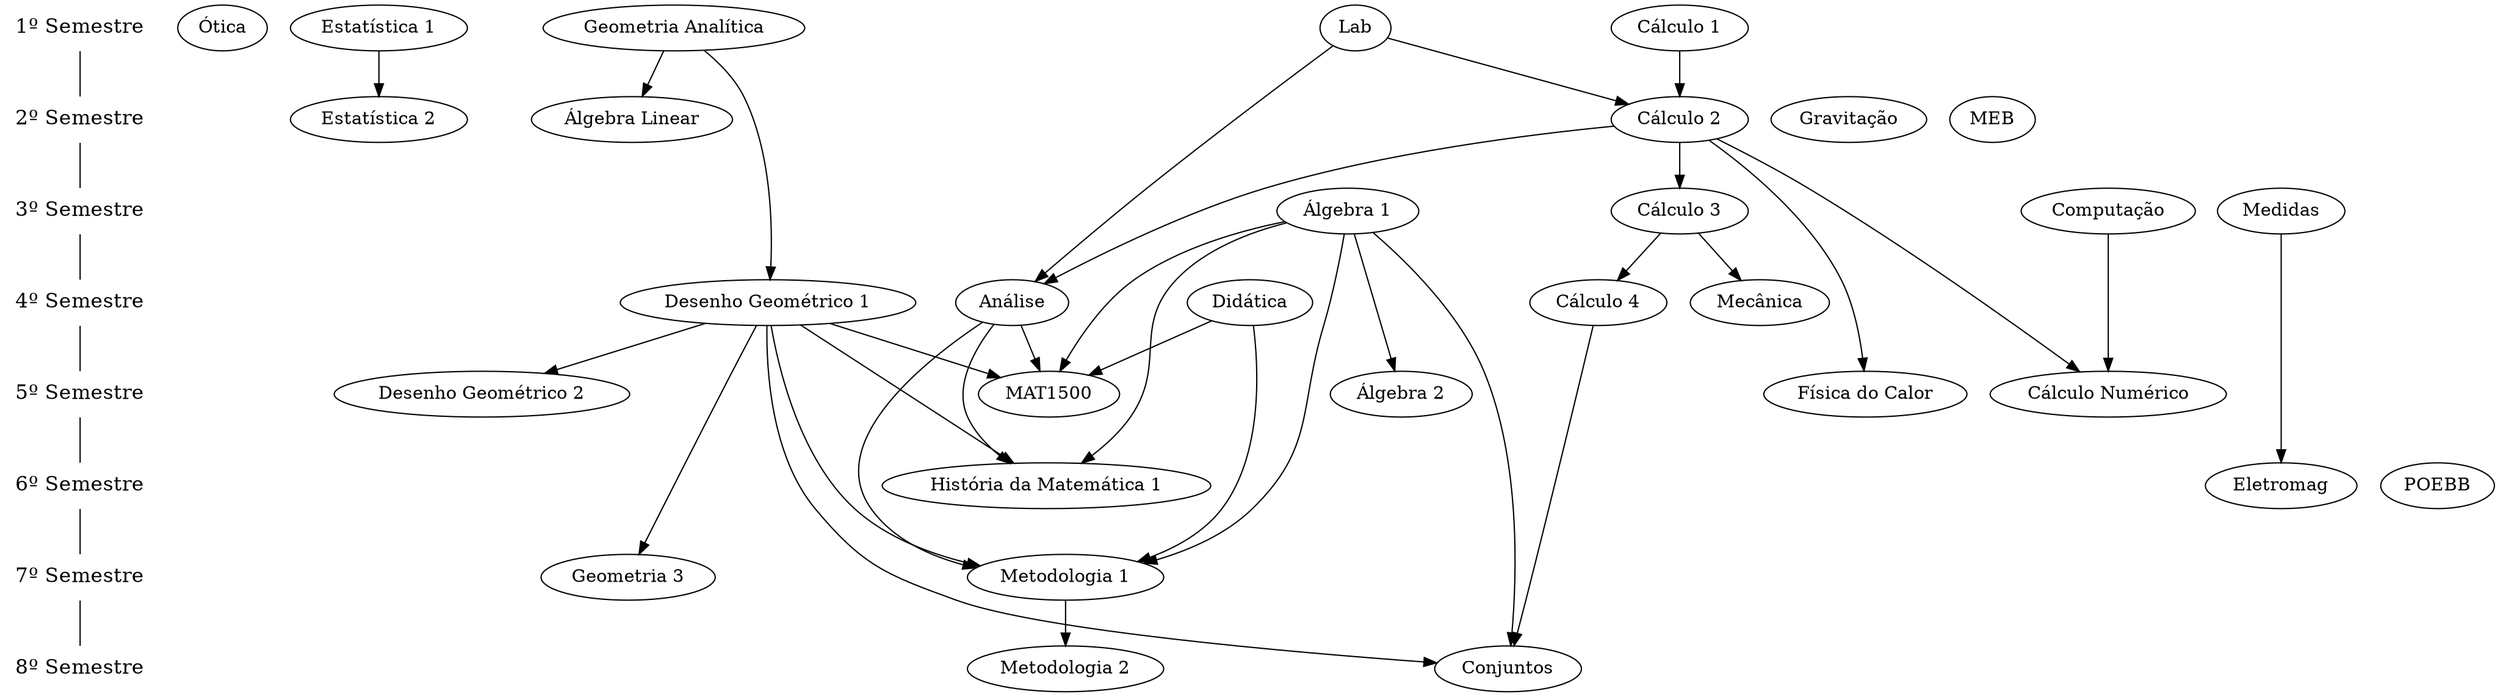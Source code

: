 digraph G {
   // ranksep=1.75; size = "7.5,7.5";
    {
    node [shape=plaintext, fontsize=16];
    /* the time-line graph */
    "1º Semestre" -> "2º Semestre" -> "3º Semestre" -> "4º Semestre" ->
    "5º Semestre" -> "6º Semestre" -> "7º Semestre" ->  "8º Semestre"[dir =none];
    }


    //Periodo "Ideal"
    // 1 Semestre
    rank =same{"1º Semestre";
    "Ótica";
    "Estatística 1";
    "Geometria Analítica";
    "Cálculo 1";
    "Lab";}
    // 2 Semestre
    rank =same{"2º Semestre";
    "Gravitação";
    "Estatística 2";
    "Álgebra Linear";
    "Cálculo 2";
    "MEB";}
    // 3 Semestre
    rank =same{"3º Semestre";
    "Medidas";
    "Computação";
    "Álgebra 1";
    "Cálculo 3";}
    // 4 Semestre
    rank =same{"4º Semestre";
    "Mecânica";
    "Didática";
    "Desenho Geométrico 1";
    "Análise";
    "Cálculo 4";}
    // 5 Semestre
    rank =same{"5º Semestre";
    "Física do Calor";
    "Cálculo Numérico";
    "Álgebra 2";
    "Desenho Geométrico 2";
    "MAT1500";}
    // 6 Semestre
    rank =same{"6º Semestre";
    "Eletromag";
    "POEBB";
    "História da Matemática 1";}
    // 7 Semestre
    rank =same{"7º Semestre";
    "Metodologia 1";
    "Geometria 3";}
    // 8 Semestre
    rank =same{"8º Semestre";
    "Metodologia 2";
    "Conjuntos";}


    // Requisitos
    "Estatística 1" -> "Estatística 2";
    "Geometria Analítica"-> "Álgebra Linear","Desenho Geométrico 1";
    "Cálculo 1" -> "Cálculo 2";
    "Lab" -> "Cálculo 2","Análise";
    "Cálculo 2" -> "Cálculo 3","Análise","Física do Calor","Cálculo Numérico";
    "Medidas" -> "Eletromag";
    "Computação" -> "Cálculo Numérico";
    "Álgebra 1" -> "Álgebra 2","MAT1500","História da Matemática 1","Metodologia 1","Conjuntos";
    "Cálculo 3" -> "Cálculo 4", "Mecânica";
    "Didática" -> "MAT1500","Metodologia 1";
    "Desenho Geométrico 1" -> "Desenho Geométrico 2","MAT1500",
    "História da Matemática 1","Metodologia 1","Geometria 3","Conjuntos";
    "Análise" -> "MAT1500","História da Matemática 1","Metodologia 1";
    "Metodologia 1" -> "Metodologia 2";
    "Cálculo 4" -> "Conjuntos";
}
